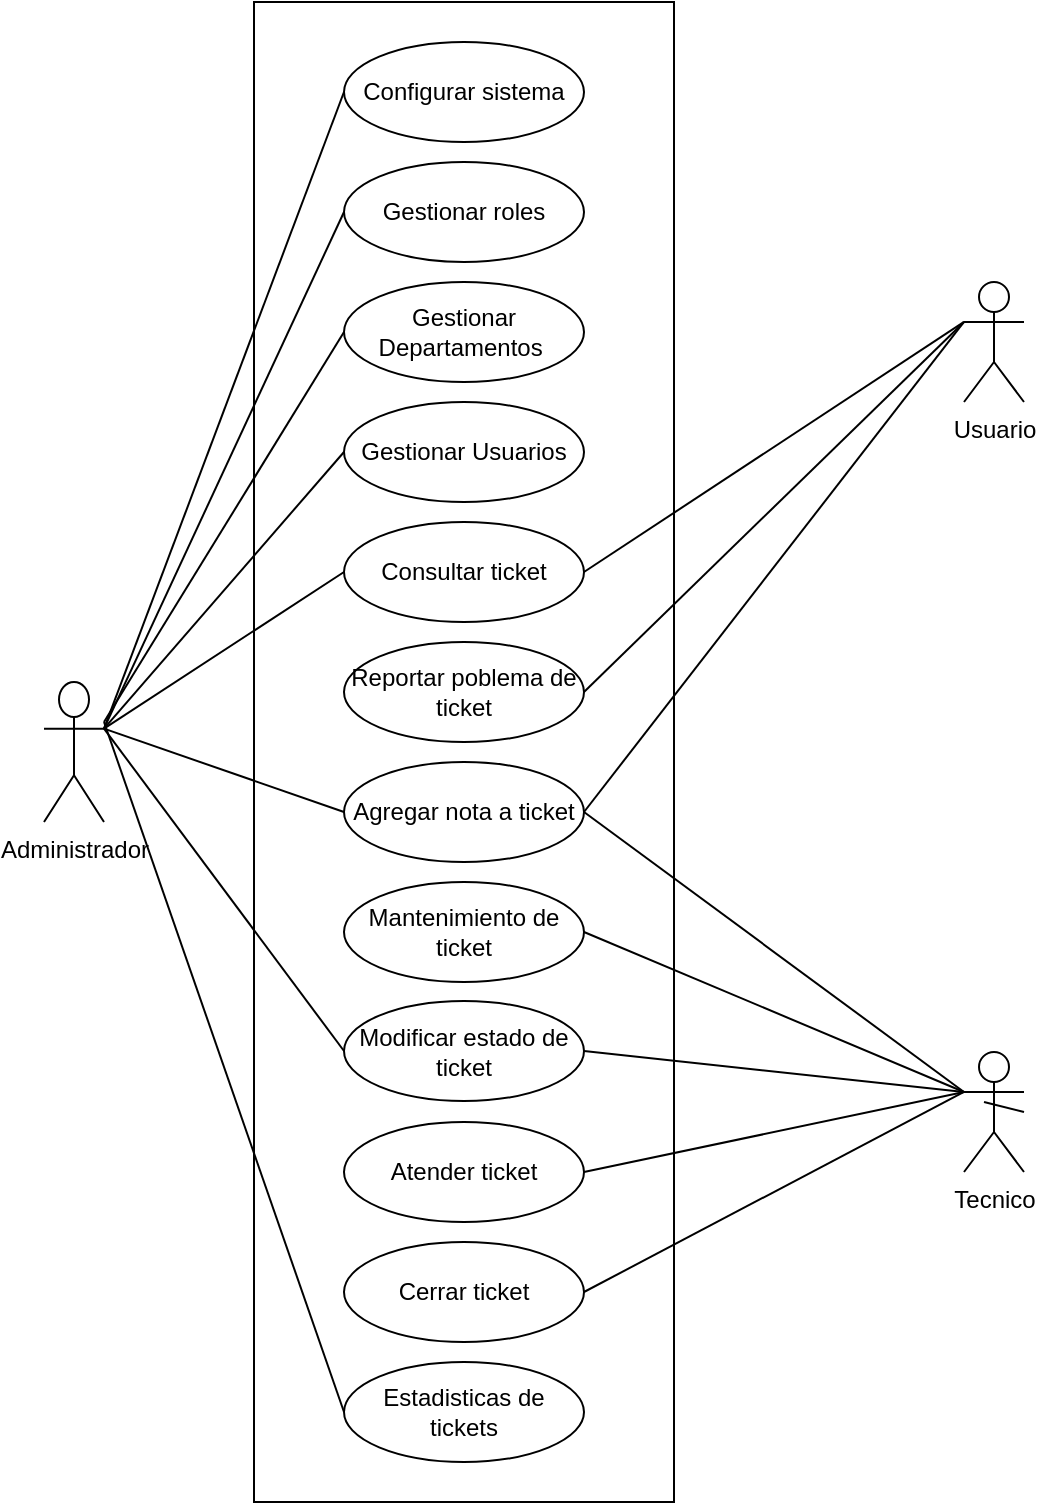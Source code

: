 <mxfile version="26.0.16" pages="2">
  <diagram id="C5RBs43oDa-KdzZeNtuy" name="Page-1">
    <mxGraphModel dx="669" dy="782" grid="1" gridSize="10" guides="1" tooltips="1" connect="1" arrows="1" fold="1" page="1" pageScale="1" pageWidth="827" pageHeight="1169" math="0" shadow="0">
      <root>
        <mxCell id="WIyWlLk6GJQsqaUBKTNV-0" />
        <mxCell id="WIyWlLk6GJQsqaUBKTNV-1" parent="WIyWlLk6GJQsqaUBKTNV-0" />
        <mxCell id="A1SzqL11Ar69Hguqu7M1-0" value="Administrador" style="shape=umlActor;verticalLabelPosition=bottom;verticalAlign=top;html=1;outlineConnect=0;" parent="WIyWlLk6GJQsqaUBKTNV-1" vertex="1">
          <mxGeometry x="70" y="400" width="30" height="70" as="geometry" />
        </mxCell>
        <mxCell id="A1SzqL11Ar69Hguqu7M1-1" value="" style="rounded=0;whiteSpace=wrap;html=1;" parent="WIyWlLk6GJQsqaUBKTNV-1" vertex="1">
          <mxGeometry x="175" y="60" width="210" height="750" as="geometry" />
        </mxCell>
        <mxCell id="A1SzqL11Ar69Hguqu7M1-4" value="Gestionar Departamentos&amp;nbsp;" style="ellipse;whiteSpace=wrap;html=1;" parent="WIyWlLk6GJQsqaUBKTNV-1" vertex="1">
          <mxGeometry x="220" y="200" width="120" height="50" as="geometry" />
        </mxCell>
        <mxCell id="A1SzqL11Ar69Hguqu7M1-5" value="Gestionar roles" style="ellipse;whiteSpace=wrap;html=1;" parent="WIyWlLk6GJQsqaUBKTNV-1" vertex="1">
          <mxGeometry x="220" y="140" width="120" height="50" as="geometry" />
        </mxCell>
        <mxCell id="A1SzqL11Ar69Hguqu7M1-6" value="Configurar sistema" style="ellipse;whiteSpace=wrap;html=1;" parent="WIyWlLk6GJQsqaUBKTNV-1" vertex="1">
          <mxGeometry x="220" y="80" width="120" height="50" as="geometry" />
        </mxCell>
        <mxCell id="A1SzqL11Ar69Hguqu7M1-7" value="Gestionar Usuarios" style="ellipse;whiteSpace=wrap;html=1;" parent="WIyWlLk6GJQsqaUBKTNV-1" vertex="1">
          <mxGeometry x="220" y="260" width="120" height="50" as="geometry" />
        </mxCell>
        <mxCell id="A1SzqL11Ar69Hguqu7M1-10" value="Reportar poblema de ticket" style="ellipse;whiteSpace=wrap;html=1;" parent="WIyWlLk6GJQsqaUBKTNV-1" vertex="1">
          <mxGeometry x="220" y="380" width="120" height="50" as="geometry" />
        </mxCell>
        <mxCell id="A1SzqL11Ar69Hguqu7M1-11" value="Consultar ticket" style="ellipse;whiteSpace=wrap;html=1;" parent="WIyWlLk6GJQsqaUBKTNV-1" vertex="1">
          <mxGeometry x="220" y="320" width="120" height="50" as="geometry" />
        </mxCell>
        <mxCell id="A1SzqL11Ar69Hguqu7M1-13" value="Atender ticket" style="ellipse;whiteSpace=wrap;html=1;" parent="WIyWlLk6GJQsqaUBKTNV-1" vertex="1">
          <mxGeometry x="220" y="620" width="120" height="50" as="geometry" />
        </mxCell>
        <mxCell id="A1SzqL11Ar69Hguqu7M1-14" value="Cerrar ticket" style="ellipse;whiteSpace=wrap;html=1;" parent="WIyWlLk6GJQsqaUBKTNV-1" vertex="1">
          <mxGeometry x="220" y="680" width="120" height="50" as="geometry" />
        </mxCell>
        <mxCell id="A1SzqL11Ar69Hguqu7M1-15" value="Estadisticas de tickets" style="ellipse;whiteSpace=wrap;html=1;" parent="WIyWlLk6GJQsqaUBKTNV-1" vertex="1">
          <mxGeometry x="220" y="740" width="120" height="50" as="geometry" />
        </mxCell>
        <mxCell id="A1SzqL11Ar69Hguqu7M1-17" value="Usuario" style="shape=umlActor;verticalLabelPosition=bottom;verticalAlign=top;html=1;outlineConnect=0;" parent="WIyWlLk6GJQsqaUBKTNV-1" vertex="1">
          <mxGeometry x="530" y="200" width="30" height="60" as="geometry" />
        </mxCell>
        <mxCell id="A1SzqL11Ar69Hguqu7M1-20" value="" style="endArrow=none;html=1;rounded=0;exitX=1;exitY=0.5;exitDx=0;exitDy=0;" parent="WIyWlLk6GJQsqaUBKTNV-1" source="A1SzqL11Ar69Hguqu7M1-18" edge="1">
          <mxGeometry width="50" height="50" relative="1" as="geometry">
            <mxPoint x="310" y="420" as="sourcePoint" />
            <mxPoint x="540" y="610" as="targetPoint" />
          </mxGeometry>
        </mxCell>
        <mxCell id="A1SzqL11Ar69Hguqu7M1-22" value="" style="endArrow=none;html=1;rounded=0;exitX=1;exitY=0.5;exitDx=0;exitDy=0;" parent="WIyWlLk6GJQsqaUBKTNV-1" source="A1SzqL11Ar69Hguqu7M1-13" edge="1">
          <mxGeometry width="50" height="50" relative="1" as="geometry">
            <mxPoint x="310" y="420" as="sourcePoint" />
            <mxPoint x="530" y="605" as="targetPoint" />
          </mxGeometry>
        </mxCell>
        <mxCell id="A1SzqL11Ar69Hguqu7M1-23" value="" style="endArrow=none;html=1;rounded=0;exitX=1;exitY=0.5;exitDx=0;exitDy=0;entryX=0;entryY=0.333;entryDx=0;entryDy=0;entryPerimeter=0;" parent="WIyWlLk6GJQsqaUBKTNV-1" source="A1SzqL11Ar69Hguqu7M1-10" target="A1SzqL11Ar69Hguqu7M1-17" edge="1">
          <mxGeometry width="50" height="50" relative="1" as="geometry">
            <mxPoint x="350" y="470" as="sourcePoint" />
            <mxPoint x="530" y="230" as="targetPoint" />
          </mxGeometry>
        </mxCell>
        <mxCell id="A1SzqL11Ar69Hguqu7M1-24" value="" style="endArrow=none;html=1;rounded=0;entryX=0;entryY=0.333;entryDx=0;entryDy=0;entryPerimeter=0;exitX=1;exitY=0.5;exitDx=0;exitDy=0;" parent="WIyWlLk6GJQsqaUBKTNV-1" source="A1SzqL11Ar69Hguqu7M1-11" target="A1SzqL11Ar69Hguqu7M1-17" edge="1">
          <mxGeometry width="50" height="50" relative="1" as="geometry">
            <mxPoint x="310" y="420" as="sourcePoint" />
            <mxPoint x="360" y="370" as="targetPoint" />
          </mxGeometry>
        </mxCell>
        <mxCell id="A1SzqL11Ar69Hguqu7M1-25" value="" style="endArrow=none;html=1;rounded=0;exitX=0;exitY=0.5;exitDx=0;exitDy=0;" parent="WIyWlLk6GJQsqaUBKTNV-1" source="A1SzqL11Ar69Hguqu7M1-15" edge="1">
          <mxGeometry width="50" height="50" relative="1" as="geometry">
            <mxPoint x="310" y="420" as="sourcePoint" />
            <mxPoint x="100" y="420" as="targetPoint" />
          </mxGeometry>
        </mxCell>
        <mxCell id="A1SzqL11Ar69Hguqu7M1-27" value="" style="endArrow=none;html=1;rounded=0;entryX=0;entryY=0.5;entryDx=0;entryDy=0;exitX=1;exitY=0.333;exitDx=0;exitDy=0;exitPerimeter=0;" parent="WIyWlLk6GJQsqaUBKTNV-1" source="A1SzqL11Ar69Hguqu7M1-0" target="A1SzqL11Ar69Hguqu7M1-7" edge="1">
          <mxGeometry width="50" height="50" relative="1" as="geometry">
            <mxPoint x="310" y="420" as="sourcePoint" />
            <mxPoint x="360" y="370" as="targetPoint" />
          </mxGeometry>
        </mxCell>
        <mxCell id="A1SzqL11Ar69Hguqu7M1-29" value="" style="endArrow=none;html=1;rounded=0;entryX=0;entryY=0.5;entryDx=0;entryDy=0;" parent="WIyWlLk6GJQsqaUBKTNV-1" target="A1SzqL11Ar69Hguqu7M1-4" edge="1">
          <mxGeometry width="50" height="50" relative="1" as="geometry">
            <mxPoint x="100" y="420" as="sourcePoint" />
            <mxPoint x="360" y="370" as="targetPoint" />
          </mxGeometry>
        </mxCell>
        <mxCell id="A1SzqL11Ar69Hguqu7M1-30" value="" style="endArrow=none;html=1;rounded=0;exitX=1;exitY=0.333;exitDx=0;exitDy=0;exitPerimeter=0;entryX=0;entryY=0.5;entryDx=0;entryDy=0;" parent="WIyWlLk6GJQsqaUBKTNV-1" source="A1SzqL11Ar69Hguqu7M1-0" target="A1SzqL11Ar69Hguqu7M1-5" edge="1">
          <mxGeometry width="50" height="50" relative="1" as="geometry">
            <mxPoint x="310" y="420" as="sourcePoint" />
            <mxPoint x="360" y="370" as="targetPoint" />
          </mxGeometry>
        </mxCell>
        <mxCell id="A1SzqL11Ar69Hguqu7M1-31" value="" style="endArrow=none;html=1;rounded=0;exitX=1;exitY=0.333;exitDx=0;exitDy=0;exitPerimeter=0;entryX=0;entryY=0.5;entryDx=0;entryDy=0;" parent="WIyWlLk6GJQsqaUBKTNV-1" source="A1SzqL11Ar69Hguqu7M1-0" target="A1SzqL11Ar69Hguqu7M1-6" edge="1">
          <mxGeometry width="50" height="50" relative="1" as="geometry">
            <mxPoint x="310" y="420" as="sourcePoint" />
            <mxPoint x="360" y="370" as="targetPoint" />
          </mxGeometry>
        </mxCell>
        <mxCell id="A1SzqL11Ar69Hguqu7M1-33" value="" style="endArrow=none;html=1;rounded=0;exitX=1;exitY=0.5;exitDx=0;exitDy=0;entryX=0;entryY=0.333;entryDx=0;entryDy=0;entryPerimeter=0;" parent="WIyWlLk6GJQsqaUBKTNV-1" source="A1SzqL11Ar69Hguqu7M1-34" target="A1SzqL11Ar69Hguqu7M1-18" edge="1">
          <mxGeometry width="50" height="50" relative="1" as="geometry">
            <mxPoint x="500" y="510" as="sourcePoint" />
            <mxPoint x="540" y="610" as="targetPoint" />
          </mxGeometry>
        </mxCell>
        <mxCell id="A1SzqL11Ar69Hguqu7M1-18" value="Tecnico" style="shape=umlActor;verticalLabelPosition=bottom;verticalAlign=top;html=1;outlineConnect=0;" parent="WIyWlLk6GJQsqaUBKTNV-1" vertex="1">
          <mxGeometry x="530" y="585" width="30" height="60" as="geometry" />
        </mxCell>
        <mxCell id="A1SzqL11Ar69Hguqu7M1-34" value="Mantenimiento de ticket" style="ellipse;whiteSpace=wrap;html=1;" parent="WIyWlLk6GJQsqaUBKTNV-1" vertex="1">
          <mxGeometry x="220" y="500" width="120" height="50" as="geometry" />
        </mxCell>
        <mxCell id="A1SzqL11Ar69Hguqu7M1-35" value="" style="endArrow=none;html=1;rounded=0;entryX=0;entryY=0.333;entryDx=0;entryDy=0;entryPerimeter=0;exitX=1;exitY=0.5;exitDx=0;exitDy=0;" parent="WIyWlLk6GJQsqaUBKTNV-1" source="A1SzqL11Ar69Hguqu7M1-14" target="A1SzqL11Ar69Hguqu7M1-18" edge="1">
          <mxGeometry width="50" height="50" relative="1" as="geometry">
            <mxPoint x="290" y="560" as="sourcePoint" />
            <mxPoint x="340" y="510" as="targetPoint" />
          </mxGeometry>
        </mxCell>
        <mxCell id="A1SzqL11Ar69Hguqu7M1-36" value="Agregar nota a ticket" style="ellipse;whiteSpace=wrap;html=1;" parent="WIyWlLk6GJQsqaUBKTNV-1" vertex="1">
          <mxGeometry x="220" y="440" width="120" height="50" as="geometry" />
        </mxCell>
        <mxCell id="A1SzqL11Ar69Hguqu7M1-37" value="Modificar estado de ticket" style="ellipse;whiteSpace=wrap;html=1;" parent="WIyWlLk6GJQsqaUBKTNV-1" vertex="1">
          <mxGeometry x="220" y="559.5" width="120" height="50" as="geometry" />
        </mxCell>
        <mxCell id="A1SzqL11Ar69Hguqu7M1-39" value="" style="endArrow=none;html=1;rounded=0;exitX=1;exitY=0.5;exitDx=0;exitDy=0;entryX=0;entryY=0.333;entryDx=0;entryDy=0;entryPerimeter=0;" parent="WIyWlLk6GJQsqaUBKTNV-1" source="A1SzqL11Ar69Hguqu7M1-37" target="A1SzqL11Ar69Hguqu7M1-18" edge="1">
          <mxGeometry width="50" height="50" relative="1" as="geometry">
            <mxPoint x="290" y="500" as="sourcePoint" />
            <mxPoint x="530" y="600" as="targetPoint" />
          </mxGeometry>
        </mxCell>
        <mxCell id="A1SzqL11Ar69Hguqu7M1-40" value="" style="endArrow=none;html=1;rounded=0;entryX=0;entryY=0.5;entryDx=0;entryDy=0;exitX=1;exitY=0.333;exitDx=0;exitDy=0;exitPerimeter=0;" parent="WIyWlLk6GJQsqaUBKTNV-1" source="A1SzqL11Ar69Hguqu7M1-0" target="A1SzqL11Ar69Hguqu7M1-37" edge="1">
          <mxGeometry width="50" height="50" relative="1" as="geometry">
            <mxPoint x="100" y="420" as="sourcePoint" />
            <mxPoint x="340" y="450" as="targetPoint" />
          </mxGeometry>
        </mxCell>
        <mxCell id="A1SzqL11Ar69Hguqu7M1-41" value="" style="endArrow=none;html=1;rounded=0;entryX=0;entryY=0.5;entryDx=0;entryDy=0;exitX=1;exitY=0.333;exitDx=0;exitDy=0;exitPerimeter=0;" parent="WIyWlLk6GJQsqaUBKTNV-1" source="A1SzqL11Ar69Hguqu7M1-0" target="A1SzqL11Ar69Hguqu7M1-11" edge="1">
          <mxGeometry width="50" height="50" relative="1" as="geometry">
            <mxPoint x="100" y="430" as="sourcePoint" />
            <mxPoint x="340" y="450" as="targetPoint" />
          </mxGeometry>
        </mxCell>
        <mxCell id="A1SzqL11Ar69Hguqu7M1-42" value="" style="endArrow=none;html=1;rounded=0;exitX=1;exitY=0.5;exitDx=0;exitDy=0;entryX=0;entryY=0.333;entryDx=0;entryDy=0;entryPerimeter=0;" parent="WIyWlLk6GJQsqaUBKTNV-1" source="A1SzqL11Ar69Hguqu7M1-36" target="A1SzqL11Ar69Hguqu7M1-17" edge="1">
          <mxGeometry width="50" height="50" relative="1" as="geometry">
            <mxPoint x="290" y="620" as="sourcePoint" />
            <mxPoint x="340" y="570" as="targetPoint" />
          </mxGeometry>
        </mxCell>
        <mxCell id="A1SzqL11Ar69Hguqu7M1-43" value="" style="endArrow=none;html=1;rounded=0;entryX=0;entryY=0.333;entryDx=0;entryDy=0;entryPerimeter=0;exitX=1;exitY=0.5;exitDx=0;exitDy=0;" parent="WIyWlLk6GJQsqaUBKTNV-1" source="A1SzqL11Ar69Hguqu7M1-36" target="A1SzqL11Ar69Hguqu7M1-18" edge="1">
          <mxGeometry width="50" height="50" relative="1" as="geometry">
            <mxPoint x="290" y="620" as="sourcePoint" />
            <mxPoint x="340" y="570" as="targetPoint" />
          </mxGeometry>
        </mxCell>
        <mxCell id="A1SzqL11Ar69Hguqu7M1-44" value="" style="endArrow=none;html=1;rounded=0;exitX=1;exitY=0.333;exitDx=0;exitDy=0;exitPerimeter=0;entryX=0;entryY=0.5;entryDx=0;entryDy=0;" parent="WIyWlLk6GJQsqaUBKTNV-1" source="A1SzqL11Ar69Hguqu7M1-0" target="A1SzqL11Ar69Hguqu7M1-36" edge="1">
          <mxGeometry width="50" height="50" relative="1" as="geometry">
            <mxPoint x="290" y="620" as="sourcePoint" />
            <mxPoint x="340" y="570" as="targetPoint" />
          </mxGeometry>
        </mxCell>
      </root>
    </mxGraphModel>
  </diagram>
  <diagram id="zo5zTsQutZLjltLlOjby" name="Página-2">
    <mxGraphModel dx="435" dy="508" grid="1" gridSize="10" guides="1" tooltips="1" connect="1" arrows="1" fold="1" page="1" pageScale="1" pageWidth="827" pageHeight="1169" math="0" shadow="0">
      <root>
        <mxCell id="0" />
        <mxCell id="1" parent="0" />
        <mxCell id="g1OMS_MELtEssCGTy0on-1" value="Tecnico" style="swimlane;fontStyle=1;align=center;verticalAlign=top;childLayout=stackLayout;horizontal=1;startSize=26;horizontalStack=0;resizeParent=1;resizeParentMax=0;resizeLast=0;collapsible=1;marginBottom=0;whiteSpace=wrap;html=1;" parent="1" vertex="1">
          <mxGeometry x="477" y="289.01" width="160" height="112" as="geometry" />
        </mxCell>
        <mxCell id="g1OMS_MELtEssCGTy0on-3" value="" style="line;strokeWidth=1;fillColor=none;align=left;verticalAlign=middle;spacingTop=-1;spacingLeft=3;spacingRight=3;rotatable=0;labelPosition=right;points=[];portConstraint=eastwest;strokeColor=inherit;" parent="g1OMS_MELtEssCGTy0on-1" vertex="1">
          <mxGeometry y="26" width="160" height="8" as="geometry" />
        </mxCell>
        <mxCell id="g1OMS_MELtEssCGTy0on-4" value="atenderTicket()&lt;span style=&quot;color: rgba(0, 0, 0, 0); font-family: monospace; font-size: 0px; text-wrap-mode: nowrap;&quot;&gt;%3CmxGraphModel%3E%3Croot%3E%3CmxCell%20id%3D%220%22%2F%3E%3CmxCell%20id%3D%221%22%20parent%3D%220%22%2F%3E%3CmxCell%20id%3D%222%22%20value%3D%22configurarSistema()%22%20style%3D%22text%3BstrokeColor%3Dnone%3BfillColor%3Dnone%3Balign%3Dleft%3BverticalAlign%3Dtop%3BspacingLeft%3D4%3BspacingRight%3D4%3Boverflow%3Dhidden%3Brotatable%3D0%3Bpoints%3D%5B%5B0%2C0.5%5D%2C%5B1%2C0.5%5D%5D%3BportConstraint%3Deastwest%3BwhiteSpace%3Dwrap%3Bhtml%3D1%3B%22%20vertex%3D%221%22%20parent%3D%221%22%3E%3CmxGeometry%20x%3D%2240%22%20y%3D%22274%22%20width%3D%22160%22%20height%3D%2226%22%20as%3D%22geometry%22%2F%3E%3C%2FmxCell%3E%3C%2Froot%3E%3C%2FmxGraphModel%3E&lt;/span&gt;" style="text;strokeColor=none;fillColor=none;align=left;verticalAlign=top;spacingLeft=4;spacingRight=4;overflow=hidden;rotatable=0;points=[[0,0.5],[1,0.5]];portConstraint=eastwest;whiteSpace=wrap;html=1;" parent="g1OMS_MELtEssCGTy0on-1" vertex="1">
          <mxGeometry y="34" width="160" height="26" as="geometry" />
        </mxCell>
        <mxCell id="g1OMS_MELtEssCGTy0on-26" value="cerrarTicket()" style="text;strokeColor=none;fillColor=none;align=left;verticalAlign=top;spacingLeft=4;spacingRight=4;overflow=hidden;rotatable=0;points=[[0,0.5],[1,0.5]];portConstraint=eastwest;whiteSpace=wrap;html=1;" parent="g1OMS_MELtEssCGTy0on-1" vertex="1">
          <mxGeometry y="60" width="160" height="26" as="geometry" />
        </mxCell>
        <mxCell id="g1OMS_MELtEssCGTy0on-27" value="modificarEstadoTicket()" style="text;strokeColor=none;fillColor=none;align=left;verticalAlign=top;spacingLeft=4;spacingRight=4;overflow=hidden;rotatable=0;points=[[0,0.5],[1,0.5]];portConstraint=eastwest;whiteSpace=wrap;html=1;" parent="g1OMS_MELtEssCGTy0on-1" vertex="1">
          <mxGeometry y="86" width="160" height="26" as="geometry" />
        </mxCell>
        <mxCell id="g1OMS_MELtEssCGTy0on-5" value="Administrador" style="swimlane;fontStyle=1;align=center;verticalAlign=top;childLayout=stackLayout;horizontal=1;startSize=26;horizontalStack=0;resizeParent=1;resizeParentMax=0;resizeLast=0;collapsible=1;marginBottom=0;whiteSpace=wrap;html=1;" parent="1" vertex="1">
          <mxGeometry x="120" y="289.01" width="160" height="138" as="geometry" />
        </mxCell>
        <mxCell id="g1OMS_MELtEssCGTy0on-7" value="" style="line;strokeWidth=1;fillColor=none;align=left;verticalAlign=middle;spacingTop=-1;spacingLeft=3;spacingRight=3;rotatable=0;labelPosition=right;points=[];portConstraint=eastwest;strokeColor=inherit;" parent="g1OMS_MELtEssCGTy0on-5" vertex="1">
          <mxGeometry y="26" width="160" height="8" as="geometry" />
        </mxCell>
        <mxCell id="g1OMS_MELtEssCGTy0on-8" value="configurarSistema()" style="text;strokeColor=none;fillColor=none;align=left;verticalAlign=top;spacingLeft=4;spacingRight=4;overflow=hidden;rotatable=0;points=[[0,0.5],[1,0.5]];portConstraint=eastwest;whiteSpace=wrap;html=1;" parent="g1OMS_MELtEssCGTy0on-5" vertex="1">
          <mxGeometry y="34" width="160" height="26" as="geometry" />
        </mxCell>
        <mxCell id="g1OMS_MELtEssCGTy0on-23" value="gestionarRoles()" style="text;strokeColor=none;fillColor=none;align=left;verticalAlign=top;spacingLeft=4;spacingRight=4;overflow=hidden;rotatable=0;points=[[0,0.5],[1,0.5]];portConstraint=eastwest;whiteSpace=wrap;html=1;" parent="g1OMS_MELtEssCGTy0on-5" vertex="1">
          <mxGeometry y="60" width="160" height="26" as="geometry" />
        </mxCell>
        <mxCell id="g1OMS_MELtEssCGTy0on-25" value="gestionarDepartamentos()" style="text;strokeColor=none;fillColor=none;align=left;verticalAlign=top;spacingLeft=4;spacingRight=4;overflow=hidden;rotatable=0;points=[[0,0.5],[1,0.5]];portConstraint=eastwest;whiteSpace=wrap;html=1;" parent="g1OMS_MELtEssCGTy0on-5" vertex="1">
          <mxGeometry y="86" width="160" height="26" as="geometry" />
        </mxCell>
        <mxCell id="g1OMS_MELtEssCGTy0on-24" value="gestionarUsuarios()" style="text;strokeColor=none;fillColor=none;align=left;verticalAlign=top;spacingLeft=4;spacingRight=4;overflow=hidden;rotatable=0;points=[[0,0.5],[1,0.5]];portConstraint=eastwest;whiteSpace=wrap;html=1;" parent="g1OMS_MELtEssCGTy0on-5" vertex="1">
          <mxGeometry y="112" width="160" height="26" as="geometry" />
        </mxCell>
        <mxCell id="g1OMS_MELtEssCGTy0on-9" value="Usuario" style="swimlane;fontStyle=1;align=center;verticalAlign=top;childLayout=stackLayout;horizontal=1;startSize=26;horizontalStack=0;resizeParent=1;resizeParentMax=0;resizeLast=0;collapsible=1;marginBottom=0;whiteSpace=wrap;html=1;" parent="1" vertex="1">
          <mxGeometry x="200" width="160" height="196" as="geometry" />
        </mxCell>
        <mxCell id="g1OMS_MELtEssCGTy0on-10" value="- Id : int" style="text;strokeColor=none;fillColor=none;align=left;verticalAlign=top;spacingLeft=4;spacingRight=4;overflow=hidden;rotatable=0;points=[[0,0.5],[1,0.5]];portConstraint=eastwest;whiteSpace=wrap;html=1;" parent="g1OMS_MELtEssCGTy0on-9" vertex="1">
          <mxGeometry y="26" width="160" height="26" as="geometry" />
        </mxCell>
        <mxCell id="g1OMS_MELtEssCGTy0on-13" value="- Nombre: String" style="text;strokeColor=none;fillColor=none;align=left;verticalAlign=top;spacingLeft=4;spacingRight=4;overflow=hidden;rotatable=0;points=[[0,0.5],[1,0.5]];portConstraint=eastwest;whiteSpace=wrap;html=1;" parent="g1OMS_MELtEssCGTy0on-9" vertex="1">
          <mxGeometry y="52" width="160" height="26" as="geometry" />
        </mxCell>
        <mxCell id="g1OMS_MELtEssCGTy0on-14" value="- Correo : String" style="text;strokeColor=none;fillColor=none;align=left;verticalAlign=top;spacingLeft=4;spacingRight=4;overflow=hidden;rotatable=0;points=[[0,0.5],[1,0.5]];portConstraint=eastwest;whiteSpace=wrap;html=1;" parent="g1OMS_MELtEssCGTy0on-9" vertex="1">
          <mxGeometry y="78" width="160" height="26" as="geometry" />
        </mxCell>
        <mxCell id="g1OMS_MELtEssCGTy0on-11" value="" style="line;strokeWidth=1;fillColor=none;align=left;verticalAlign=middle;spacingTop=-1;spacingLeft=3;spacingRight=3;rotatable=0;labelPosition=right;points=[];portConstraint=eastwest;strokeColor=inherit;" parent="g1OMS_MELtEssCGTy0on-9" vertex="1">
          <mxGeometry y="104" width="160" height="8" as="geometry" />
        </mxCell>
        <mxCell id="g1OMS_MELtEssCGTy0on-12" value="+ iniciarSesion()" style="text;strokeColor=none;fillColor=none;align=left;verticalAlign=top;spacingLeft=4;spacingRight=4;overflow=hidden;rotatable=0;points=[[0,0.5],[1,0.5]];portConstraint=eastwest;whiteSpace=wrap;html=1;" parent="g1OMS_MELtEssCGTy0on-9" vertex="1">
          <mxGeometry y="112" width="160" height="28" as="geometry" />
        </mxCell>
        <mxCell id="g1OMS_MELtEssCGTy0on-102" value="+ crearTicket()" style="text;strokeColor=none;fillColor=none;align=left;verticalAlign=top;spacingLeft=4;spacingRight=4;overflow=hidden;rotatable=0;points=[[0,0.5],[1,0.5]];portConstraint=eastwest;whiteSpace=wrap;html=1;" parent="g1OMS_MELtEssCGTy0on-9" vertex="1">
          <mxGeometry y="140" width="160" height="28" as="geometry" />
        </mxCell>
        <mxCell id="g1OMS_MELtEssCGTy0on-103" value="+ consultarTicket()" style="text;strokeColor=none;fillColor=none;align=left;verticalAlign=top;spacingLeft=4;spacingRight=4;overflow=hidden;rotatable=0;points=[[0,0.5],[1,0.5]];portConstraint=eastwest;whiteSpace=wrap;html=1;" parent="g1OMS_MELtEssCGTy0on-9" vertex="1">
          <mxGeometry y="168" width="160" height="28" as="geometry" />
        </mxCell>
        <mxCell id="g1OMS_MELtEssCGTy0on-16" value="Reporte" style="swimlane;fontStyle=1;align=center;verticalAlign=top;childLayout=stackLayout;horizontal=1;startSize=26;horizontalStack=0;resizeParent=1;resizeParentMax=0;resizeLast=0;collapsible=1;marginBottom=0;whiteSpace=wrap;html=1;" parent="1" vertex="1">
          <mxGeometry x="30" y="498.99" width="160" height="138" as="geometry" />
        </mxCell>
        <mxCell id="g1OMS_MELtEssCGTy0on-17" value="Id: int" style="text;strokeColor=none;fillColor=none;align=left;verticalAlign=top;spacingLeft=4;spacingRight=4;overflow=hidden;rotatable=0;points=[[0,0.5],[1,0.5]];portConstraint=eastwest;whiteSpace=wrap;html=1;" parent="g1OMS_MELtEssCGTy0on-16" vertex="1">
          <mxGeometry y="26" width="160" height="26" as="geometry" />
        </mxCell>
        <mxCell id="g1OMS_MELtEssCGTy0on-18" value="fechaGeneracion : date" style="text;strokeColor=none;fillColor=none;align=left;verticalAlign=top;spacingLeft=4;spacingRight=4;overflow=hidden;rotatable=0;points=[[0,0.5],[1,0.5]];portConstraint=eastwest;whiteSpace=wrap;html=1;" parent="g1OMS_MELtEssCGTy0on-16" vertex="1">
          <mxGeometry y="52" width="160" height="26" as="geometry" />
        </mxCell>
        <mxCell id="g1OMS_MELtEssCGTy0on-19" value="datos: String" style="text;strokeColor=none;fillColor=none;align=left;verticalAlign=top;spacingLeft=4;spacingRight=4;overflow=hidden;rotatable=0;points=[[0,0.5],[1,0.5]];portConstraint=eastwest;whiteSpace=wrap;html=1;" parent="g1OMS_MELtEssCGTy0on-16" vertex="1">
          <mxGeometry y="78" width="160" height="26" as="geometry" />
        </mxCell>
        <mxCell id="g1OMS_MELtEssCGTy0on-21" value="" style="line;strokeWidth=1;fillColor=none;align=left;verticalAlign=middle;spacingTop=-1;spacingLeft=3;spacingRight=3;rotatable=0;labelPosition=right;points=[];portConstraint=eastwest;strokeColor=inherit;" parent="g1OMS_MELtEssCGTy0on-16" vertex="1">
          <mxGeometry y="104" width="160" height="8" as="geometry" />
        </mxCell>
        <mxCell id="g1OMS_MELtEssCGTy0on-22" value="generarReporte()" style="text;strokeColor=none;fillColor=none;align=left;verticalAlign=top;spacingLeft=4;spacingRight=4;overflow=hidden;rotatable=0;points=[[0,0.5],[1,0.5]];portConstraint=eastwest;whiteSpace=wrap;html=1;" parent="g1OMS_MELtEssCGTy0on-16" vertex="1">
          <mxGeometry y="112" width="160" height="26" as="geometry" />
        </mxCell>
        <mxCell id="g1OMS_MELtEssCGTy0on-28" value="Ticket" style="swimlane;fontStyle=1;align=center;verticalAlign=top;childLayout=stackLayout;horizontal=1;startSize=26;horizontalStack=0;resizeParent=1;resizeParentMax=0;resizeLast=0;collapsible=1;marginBottom=0;whiteSpace=wrap;html=1;" parent="1" vertex="1">
          <mxGeometry x="477" y="508" width="160" height="216" as="geometry" />
        </mxCell>
        <mxCell id="g1OMS_MELtEssCGTy0on-29" value="Id : int" style="text;strokeColor=none;fillColor=none;align=left;verticalAlign=top;spacingLeft=4;spacingRight=4;overflow=hidden;rotatable=0;points=[[0,0.5],[1,0.5]];portConstraint=eastwest;whiteSpace=wrap;html=1;" parent="g1OMS_MELtEssCGTy0on-28" vertex="1">
          <mxGeometry y="26" width="160" height="26" as="geometry" />
        </mxCell>
        <mxCell id="g1OMS_MELtEssCGTy0on-30" value="descripcio : String" style="text;strokeColor=none;fillColor=none;align=left;verticalAlign=top;spacingLeft=4;spacingRight=4;overflow=hidden;rotatable=0;points=[[0,0.5],[1,0.5]];portConstraint=eastwest;whiteSpace=wrap;html=1;" parent="g1OMS_MELtEssCGTy0on-28" vertex="1">
          <mxGeometry y="52" width="160" height="26" as="geometry" />
        </mxCell>
        <mxCell id="g1OMS_MELtEssCGTy0on-31" value="estado : boolean" style="text;strokeColor=none;fillColor=none;align=left;verticalAlign=top;spacingLeft=4;spacingRight=4;overflow=hidden;rotatable=0;points=[[0,0.5],[1,0.5]];portConstraint=eastwest;whiteSpace=wrap;html=1;" parent="g1OMS_MELtEssCGTy0on-28" vertex="1">
          <mxGeometry y="78" width="160" height="26" as="geometry" />
        </mxCell>
        <mxCell id="g1OMS_MELtEssCGTy0on-32" value="fechaCreacion : date" style="text;strokeColor=none;fillColor=none;align=left;verticalAlign=top;spacingLeft=4;spacingRight=4;overflow=hidden;rotatable=0;points=[[0,0.5],[1,0.5]];portConstraint=eastwest;whiteSpace=wrap;html=1;" parent="g1OMS_MELtEssCGTy0on-28" vertex="1">
          <mxGeometry y="104" width="160" height="26" as="geometry" />
        </mxCell>
        <mxCell id="g1OMS_MELtEssCGTy0on-35" value="fechaCierre : date" style="text;strokeColor=none;fillColor=none;align=left;verticalAlign=top;spacingLeft=4;spacingRight=4;overflow=hidden;rotatable=0;points=[[0,0.5],[1,0.5]];portConstraint=eastwest;whiteSpace=wrap;html=1;" parent="g1OMS_MELtEssCGTy0on-28" vertex="1">
          <mxGeometry y="130" width="160" height="26" as="geometry" />
        </mxCell>
        <mxCell id="g1OMS_MELtEssCGTy0on-33" value="" style="line;strokeWidth=1;fillColor=none;align=left;verticalAlign=middle;spacingTop=-1;spacingLeft=3;spacingRight=3;rotatable=0;labelPosition=right;points=[];portConstraint=eastwest;strokeColor=inherit;" parent="g1OMS_MELtEssCGTy0on-28" vertex="1">
          <mxGeometry y="156" width="160" height="8" as="geometry" />
        </mxCell>
        <mxCell id="g1OMS_MELtEssCGTy0on-34" value="cambiarEstado()&lt;div&gt;&lt;br&gt;&lt;/div&gt;" style="text;strokeColor=none;fillColor=none;align=left;verticalAlign=top;spacingLeft=4;spacingRight=4;overflow=hidden;rotatable=0;points=[[0,0.5],[1,0.5]];portConstraint=eastwest;whiteSpace=wrap;html=1;" parent="g1OMS_MELtEssCGTy0on-28" vertex="1">
          <mxGeometry y="164" width="160" height="26" as="geometry" />
        </mxCell>
        <mxCell id="g1OMS_MELtEssCGTy0on-36" value="agregarNota()" style="text;strokeColor=none;fillColor=none;align=left;verticalAlign=top;spacingLeft=4;spacingRight=4;overflow=hidden;rotatable=0;points=[[0,0.5],[1,0.5]];portConstraint=eastwest;whiteSpace=wrap;html=1;" parent="g1OMS_MELtEssCGTy0on-28" vertex="1">
          <mxGeometry y="190" width="160" height="26" as="geometry" />
        </mxCell>
        <mxCell id="g1OMS_MELtEssCGTy0on-49" value="EstadoTicket" style="swimlane;fontStyle=1;align=center;verticalAlign=top;childLayout=stackLayout;horizontal=1;startSize=26;horizontalStack=0;resizeParent=1;resizeParentMax=0;resizeLast=0;collapsible=1;marginBottom=0;whiteSpace=wrap;html=1;" parent="1" vertex="1">
          <mxGeometry x="357" y="828" width="160" height="86" as="geometry" />
        </mxCell>
        <mxCell id="g1OMS_MELtEssCGTy0on-50" value="Id: int" style="text;strokeColor=none;fillColor=none;align=left;verticalAlign=top;spacingLeft=4;spacingRight=4;overflow=hidden;rotatable=0;points=[[0,0.5],[1,0.5]];portConstraint=eastwest;whiteSpace=wrap;html=1;" parent="g1OMS_MELtEssCGTy0on-49" vertex="1">
          <mxGeometry y="26" width="160" height="26" as="geometry" />
        </mxCell>
        <mxCell id="g1OMS_MELtEssCGTy0on-53" value="Nombre: String" style="text;strokeColor=none;fillColor=none;align=left;verticalAlign=top;spacingLeft=4;spacingRight=4;overflow=hidden;rotatable=0;points=[[0,0.5],[1,0.5]];portConstraint=eastwest;whiteSpace=wrap;html=1;" parent="g1OMS_MELtEssCGTy0on-49" vertex="1">
          <mxGeometry y="52" width="160" height="26" as="geometry" />
        </mxCell>
        <mxCell id="g1OMS_MELtEssCGTy0on-51" value="" style="line;strokeWidth=1;fillColor=none;align=left;verticalAlign=middle;spacingTop=-1;spacingLeft=3;spacingRight=3;rotatable=0;labelPosition=right;points=[];portConstraint=eastwest;strokeColor=inherit;" parent="g1OMS_MELtEssCGTy0on-49" vertex="1">
          <mxGeometry y="78" width="160" height="8" as="geometry" />
        </mxCell>
        <mxCell id="g1OMS_MELtEssCGTy0on-54" value="Nota" style="swimlane;fontStyle=1;align=center;verticalAlign=top;childLayout=stackLayout;horizontal=1;startSize=26;horizontalStack=0;resizeParent=1;resizeParentMax=0;resizeLast=0;collapsible=1;marginBottom=0;whiteSpace=wrap;html=1;" parent="1" vertex="1">
          <mxGeometry x="597" y="828" width="160" height="138" as="geometry" />
        </mxCell>
        <mxCell id="g1OMS_MELtEssCGTy0on-55" value="id: int" style="text;strokeColor=none;fillColor=none;align=left;verticalAlign=top;spacingLeft=4;spacingRight=4;overflow=hidden;rotatable=0;points=[[0,0.5],[1,0.5]];portConstraint=eastwest;whiteSpace=wrap;html=1;" parent="g1OMS_MELtEssCGTy0on-54" vertex="1">
          <mxGeometry y="26" width="160" height="26" as="geometry" />
        </mxCell>
        <mxCell id="g1OMS_MELtEssCGTy0on-59" value="contenido: String" style="text;strokeColor=none;fillColor=none;align=left;verticalAlign=top;spacingLeft=4;spacingRight=4;overflow=hidden;rotatable=0;points=[[0,0.5],[1,0.5]];portConstraint=eastwest;whiteSpace=wrap;html=1;" parent="g1OMS_MELtEssCGTy0on-54" vertex="1">
          <mxGeometry y="52" width="160" height="26" as="geometry" />
        </mxCell>
        <mxCell id="g1OMS_MELtEssCGTy0on-58" value="fecha: date" style="text;strokeColor=none;fillColor=none;align=left;verticalAlign=top;spacingLeft=4;spacingRight=4;overflow=hidden;rotatable=0;points=[[0,0.5],[1,0.5]];portConstraint=eastwest;whiteSpace=wrap;html=1;" parent="g1OMS_MELtEssCGTy0on-54" vertex="1">
          <mxGeometry y="78" width="160" height="26" as="geometry" />
        </mxCell>
        <mxCell id="g1OMS_MELtEssCGTy0on-56" value="" style="line;strokeWidth=1;fillColor=none;align=left;verticalAlign=middle;spacingTop=-1;spacingLeft=3;spacingRight=3;rotatable=0;labelPosition=right;points=[];portConstraint=eastwest;strokeColor=inherit;" parent="g1OMS_MELtEssCGTy0on-54" vertex="1">
          <mxGeometry y="104" width="160" height="8" as="geometry" />
        </mxCell>
        <mxCell id="g1OMS_MELtEssCGTy0on-57" value="adjuntarArchivo()" style="text;strokeColor=none;fillColor=none;align=left;verticalAlign=top;spacingLeft=4;spacingRight=4;overflow=hidden;rotatable=0;points=[[0,0.5],[1,0.5]];portConstraint=eastwest;whiteSpace=wrap;html=1;" parent="g1OMS_MELtEssCGTy0on-54" vertex="1">
          <mxGeometry y="112" width="160" height="26" as="geometry" />
        </mxCell>
        <mxCell id="g1OMS_MELtEssCGTy0on-74" value="" style="shape=flexArrow;endArrow=classic;html=1;rounded=0;endWidth=23;endSize=8.86;width=1;exitX=0.5;exitY=0;exitDx=0;exitDy=0;entryX=0.481;entryY=1.155;entryDx=0;entryDy=0;entryPerimeter=0;" parent="1" source="g1OMS_MELtEssCGTy0on-5" target="g1OMS_MELtEssCGTy0on-103" edge="1">
          <mxGeometry width="50" height="50" relative="1" as="geometry">
            <mxPoint x="120" y="242" as="sourcePoint" />
            <mxPoint x="280" y="180" as="targetPoint" />
            <Array as="points" />
          </mxGeometry>
        </mxCell>
        <mxCell id="g1OMS_MELtEssCGTy0on-76" value="" style="shape=flexArrow;endArrow=classic;html=1;rounded=0;endWidth=23;endSize=8.86;width=1;entryX=0.492;entryY=1.155;entryDx=0;entryDy=0;entryPerimeter=0;exitX=0.5;exitY=0;exitDx=0;exitDy=0;" parent="1" source="g1OMS_MELtEssCGTy0on-1" target="g1OMS_MELtEssCGTy0on-103" edge="1">
          <mxGeometry width="50" height="50" relative="1" as="geometry">
            <mxPoint x="297" y="284" as="sourcePoint" />
            <mxPoint x="435.08" y="211.998" as="targetPoint" />
            <Array as="points" />
          </mxGeometry>
        </mxCell>
        <mxCell id="g1OMS_MELtEssCGTy0on-88" value="" style="endArrow=none;html=1;rounded=0;entryX=0.5;entryY=1.077;entryDx=0;entryDy=0;entryPerimeter=0;exitX=0.5;exitY=0;exitDx=0;exitDy=0;" parent="1" source="g1OMS_MELtEssCGTy0on-28" target="g1OMS_MELtEssCGTy0on-27" edge="1">
          <mxGeometry width="50" height="50" relative="1" as="geometry">
            <mxPoint x="437" y="468" as="sourcePoint" />
            <mxPoint x="487" y="418" as="targetPoint" />
          </mxGeometry>
        </mxCell>
        <mxCell id="g1OMS_MELtEssCGTy0on-89" value="Asignado" style="edgeLabel;html=1;align=center;verticalAlign=middle;resizable=0;points=[];" parent="g1OMS_MELtEssCGTy0on-88" vertex="1" connectable="0">
          <mxGeometry y="-1" relative="1" as="geometry">
            <mxPoint as="offset" />
          </mxGeometry>
        </mxCell>
        <mxCell id="g1OMS_MELtEssCGTy0on-90" value="*" style="text;html=1;align=center;verticalAlign=middle;whiteSpace=wrap;rounded=0;" parent="1" vertex="1">
          <mxGeometry x="532" y="488" width="25" height="19.01" as="geometry" />
        </mxCell>
        <mxCell id="g1OMS_MELtEssCGTy0on-91" value="1" style="text;html=1;align=center;verticalAlign=middle;whiteSpace=wrap;rounded=0;" parent="1" vertex="1">
          <mxGeometry x="537" y="407.01" width="20" height="20" as="geometry" />
        </mxCell>
        <mxCell id="g1OMS_MELtEssCGTy0on-92" value="" style="endArrow=none;html=1;rounded=0;entryX=0.494;entryY=0.962;entryDx=0;entryDy=0;entryPerimeter=0;exitX=0.5;exitY=0;exitDx=0;exitDy=0;" parent="1" source="g1OMS_MELtEssCGTy0on-49" target="g1OMS_MELtEssCGTy0on-36" edge="1">
          <mxGeometry width="50" height="50" relative="1" as="geometry">
            <mxPoint x="467" y="858" as="sourcePoint" />
            <mxPoint x="517" y="808" as="targetPoint" />
          </mxGeometry>
        </mxCell>
        <mxCell id="g1OMS_MELtEssCGTy0on-93" value="Tiene" style="edgeLabel;html=1;align=center;verticalAlign=middle;resizable=0;points=[];" parent="g1OMS_MELtEssCGTy0on-92" vertex="1" connectable="0">
          <mxGeometry x="0.018" y="-1" relative="1" as="geometry">
            <mxPoint as="offset" />
          </mxGeometry>
        </mxCell>
        <mxCell id="g1OMS_MELtEssCGTy0on-94" value="1" style="text;html=1;align=center;verticalAlign=middle;whiteSpace=wrap;rounded=0;" parent="1" vertex="1">
          <mxGeometry x="527" y="728" width="20" height="10" as="geometry" />
        </mxCell>
        <mxCell id="g1OMS_MELtEssCGTy0on-95" value="1" style="text;html=1;align=center;verticalAlign=middle;whiteSpace=wrap;rounded=0;" parent="1" vertex="1">
          <mxGeometry x="427" y="808" width="20" height="20" as="geometry" />
        </mxCell>
        <mxCell id="g1OMS_MELtEssCGTy0on-96" value="" style="endArrow=none;html=1;rounded=0;entryX=0.513;entryY=0.923;entryDx=0;entryDy=0;entryPerimeter=0;exitX=0.5;exitY=0;exitDx=0;exitDy=0;" parent="1" source="g1OMS_MELtEssCGTy0on-54" target="g1OMS_MELtEssCGTy0on-36" edge="1">
          <mxGeometry width="50" height="50" relative="1" as="geometry">
            <mxPoint x="657" y="808" as="sourcePoint" />
            <mxPoint x="707" y="758" as="targetPoint" />
          </mxGeometry>
        </mxCell>
        <mxCell id="g1OMS_MELtEssCGTy0on-97" value="Contiene" style="edgeLabel;html=1;align=center;verticalAlign=middle;resizable=0;points=[];" parent="g1OMS_MELtEssCGTy0on-96" vertex="1" connectable="0">
          <mxGeometry x="-0.017" y="-1" relative="1" as="geometry">
            <mxPoint as="offset" />
          </mxGeometry>
        </mxCell>
        <mxCell id="g1OMS_MELtEssCGTy0on-98" value="1" style="text;html=1;align=center;verticalAlign=middle;whiteSpace=wrap;rounded=0;" parent="1" vertex="1">
          <mxGeometry x="577" y="724" width="20" height="20" as="geometry" />
        </mxCell>
        <mxCell id="g1OMS_MELtEssCGTy0on-99" value="*" style="text;html=1;align=center;verticalAlign=middle;whiteSpace=wrap;rounded=0;" parent="1" vertex="1">
          <mxGeometry x="667" y="808" width="20" height="20" as="geometry" />
        </mxCell>
        <mxCell id="g1OMS_MELtEssCGTy0on-105" value="" style="endArrow=classic;html=1;rounded=0;entryX=0.5;entryY=1;entryDx=0;entryDy=0;" parent="1" target="g1OMS_MELtEssCGTy0on-95" edge="1">
          <mxGeometry width="50" height="50" relative="1" as="geometry">
            <mxPoint x="487" y="788" as="sourcePoint" />
            <mxPoint x="487" y="788" as="targetPoint" />
          </mxGeometry>
        </mxCell>
        <mxCell id="g1OMS_MELtEssCGTy0on-106" value="" style="endArrow=classic;html=1;rounded=0;entryX=0.5;entryY=1;entryDx=0;entryDy=0;" parent="1" target="g1OMS_MELtEssCGTy0on-99" edge="1">
          <mxGeometry width="50" height="50" relative="1" as="geometry">
            <mxPoint x="627" y="778" as="sourcePoint" />
            <mxPoint x="487" y="788" as="targetPoint" />
            <Array as="points">
              <mxPoint x="657" y="808" />
            </Array>
          </mxGeometry>
        </mxCell>
        <mxCell id="g1OMS_MELtEssCGTy0on-108" value="" style="endArrow=classic;html=1;rounded=0;entryX=1;entryY=1;entryDx=0;entryDy=0;" parent="1" target="g1OMS_MELtEssCGTy0on-90" edge="1">
          <mxGeometry width="50" height="50" relative="1" as="geometry">
            <mxPoint x="557" y="468" as="sourcePoint" />
            <mxPoint x="557" y="438" as="targetPoint" />
          </mxGeometry>
        </mxCell>
        <mxCell id="8KE23HzX0k7fRJZplQ7f-12" value="Rol" style="swimlane;fontStyle=1;align=center;verticalAlign=top;childLayout=stackLayout;horizontal=1;startSize=26;horizontalStack=0;resizeParent=1;resizeParentMax=0;resizeLast=0;collapsible=1;marginBottom=0;whiteSpace=wrap;html=1;" parent="1" vertex="1">
          <mxGeometry x="240" y="498.99" width="160" height="112" as="geometry" />
        </mxCell>
        <mxCell id="8KE23HzX0k7fRJZplQ7f-13" value="Id: int" style="text;strokeColor=none;fillColor=none;align=left;verticalAlign=top;spacingLeft=4;spacingRight=4;overflow=hidden;rotatable=0;points=[[0,0.5],[1,0.5]];portConstraint=eastwest;whiteSpace=wrap;html=1;" parent="8KE23HzX0k7fRJZplQ7f-12" vertex="1">
          <mxGeometry y="26" width="160" height="26" as="geometry" />
        </mxCell>
        <mxCell id="8KE23HzX0k7fRJZplQ7f-16" value="nombre : String&lt;span style=&quot;color: rgba(0, 0, 0, 0); font-family: monospace; font-size: 0px; text-wrap-mode: nowrap;&quot;&gt;%3CmxGraphModel%3E%3Croot%3E%3CmxCell%20id%3D%220%22%2F%3E%3CmxCell%20id%3D%221%22%20parent%3D%220%22%2F%3E%3CmxCell%20id%3D%222%22%20value%3D%22Id%3A%20int%22%20style%3D%22text%3BstrokeColor%3Dnone%3BfillColor%3Dnone%3Balign%3Dleft%3BverticalAlign%3Dtop%3BspacingLeft%3D4%3BspacingRight%3D4%3Boverflow%3Dhidden%3Brotatable%3D0%3Bpoints%3D%5B%5B0%2C0.5%5D%2C%5B1%2C0.5%5D%5D%3BportConstraint%3Deastwest%3BwhiteSpace%3Dwrap%3Bhtml%3D1%3B%22%20vertex%3D%221%22%20parent%3D%221%22%3E%3CmxGeometry%20x%3D%22250%22%20y%3D%22596%22%20width%3D%22160%22%20height%3D%2226%22%20as%3D%22geometry%22%2F%3E%3C%2FmxCell%3E%3C%2Froot%3E%3C%2FmxGraphModel%3E&lt;/span&gt;" style="text;strokeColor=none;fillColor=none;align=left;verticalAlign=top;spacingLeft=4;spacingRight=4;overflow=hidden;rotatable=0;points=[[0,0.5],[1,0.5]];portConstraint=eastwest;whiteSpace=wrap;html=1;" parent="8KE23HzX0k7fRJZplQ7f-12" vertex="1">
          <mxGeometry y="52" width="160" height="26" as="geometry" />
        </mxCell>
        <mxCell id="8KE23HzX0k7fRJZplQ7f-17" value="descripcion: String" style="text;strokeColor=none;fillColor=none;align=left;verticalAlign=top;spacingLeft=4;spacingRight=4;overflow=hidden;rotatable=0;points=[[0,0.5],[1,0.5]];portConstraint=eastwest;whiteSpace=wrap;html=1;" parent="8KE23HzX0k7fRJZplQ7f-12" vertex="1">
          <mxGeometry y="78" width="160" height="26" as="geometry" />
        </mxCell>
        <mxCell id="8KE23HzX0k7fRJZplQ7f-14" value="" style="line;strokeWidth=1;fillColor=none;align=left;verticalAlign=middle;spacingTop=-1;spacingLeft=3;spacingRight=3;rotatable=0;labelPosition=right;points=[];portConstraint=eastwest;strokeColor=inherit;" parent="8KE23HzX0k7fRJZplQ7f-12" vertex="1">
          <mxGeometry y="104" width="160" height="8" as="geometry" />
        </mxCell>
        <mxCell id="8KE23HzX0k7fRJZplQ7f-18" value="genera" style="html=1;verticalAlign=bottom;endArrow=block;curved=0;rounded=0;exitX=0.462;exitY=1.081;exitDx=0;exitDy=0;exitPerimeter=0;entryX=0.5;entryY=0;entryDx=0;entryDy=0;" parent="1" source="g1OMS_MELtEssCGTy0on-24" target="g1OMS_MELtEssCGTy0on-16" edge="1">
          <mxGeometry width="80" relative="1" as="geometry">
            <mxPoint x="170" y="600" as="sourcePoint" />
            <mxPoint x="250" y="600" as="targetPoint" />
          </mxGeometry>
        </mxCell>
        <mxCell id="8KE23HzX0k7fRJZplQ7f-19" value="asigna" style="html=1;verticalAlign=bottom;endArrow=block;curved=0;rounded=0;entryX=0.429;entryY=0.019;entryDx=0;entryDy=0;entryPerimeter=0;exitX=0.468;exitY=1.139;exitDx=0;exitDy=0;exitPerimeter=0;" parent="1" source="g1OMS_MELtEssCGTy0on-24" target="8KE23HzX0k7fRJZplQ7f-12" edge="1">
          <mxGeometry width="80" relative="1" as="geometry">
            <mxPoint x="120" y="420" as="sourcePoint" />
            <mxPoint x="250" y="600" as="targetPoint" />
          </mxGeometry>
        </mxCell>
        <mxCell id="8KE23HzX0k7fRJZplQ7f-30" value="Permiso" style="swimlane;fontStyle=1;align=center;verticalAlign=top;childLayout=stackLayout;horizontal=1;startSize=26;horizontalStack=0;resizeParent=1;resizeParentMax=0;resizeLast=0;collapsible=1;marginBottom=0;whiteSpace=wrap;html=1;" parent="1" vertex="1">
          <mxGeometry x="240" y="670" width="160" height="112" as="geometry" />
        </mxCell>
        <mxCell id="8KE23HzX0k7fRJZplQ7f-31" value="Id: int" style="text;strokeColor=none;fillColor=none;align=left;verticalAlign=top;spacingLeft=4;spacingRight=4;overflow=hidden;rotatable=0;points=[[0,0.5],[1,0.5]];portConstraint=eastwest;whiteSpace=wrap;html=1;" parent="8KE23HzX0k7fRJZplQ7f-30" vertex="1">
          <mxGeometry y="26" width="160" height="26" as="geometry" />
        </mxCell>
        <mxCell id="8KE23HzX0k7fRJZplQ7f-32" value="nombre : String&lt;span style=&quot;color: rgba(0, 0, 0, 0); font-family: monospace; font-size: 0px; text-wrap-mode: nowrap;&quot;&gt;%3CmxGraphModel%3E%3Croot%3E%3CmxCell%20id%3D%220%22%2F%3E%3CmxCell%20id%3D%221%22%20parent%3D%220%22%2F%3E%3CmxCell%20id%3D%222%22%20value%3D%22Id%3A%20int%22%20style%3D%22text%3BstrokeColor%3Dnone%3BfillColor%3Dnone%3Balign%3Dleft%3BverticalAlign%3Dtop%3BspacingLeft%3D4%3BspacingRight%3D4%3Boverflow%3Dhidden%3Brotatable%3D0%3Bpoints%3D%5B%5B0%2C0.5%5D%2C%5B1%2C0.5%5D%5D%3BportConstraint%3Deastwest%3BwhiteSpace%3Dwrap%3Bhtml%3D1%3B%22%20vertex%3D%221%22%20parent%3D%221%22%3E%3CmxGeometry%20x%3D%22250%22%20y%3D%22596%22%20width%3D%22160%22%20height%3D%2226%22%20as%3D%22geometry%22%2F%3E%3C%2FmxCell%3E%3C%2Froot%3E%3C%2FmxGraphModel%3E&lt;/span&gt;" style="text;strokeColor=none;fillColor=none;align=left;verticalAlign=top;spacingLeft=4;spacingRight=4;overflow=hidden;rotatable=0;points=[[0,0.5],[1,0.5]];portConstraint=eastwest;whiteSpace=wrap;html=1;" parent="8KE23HzX0k7fRJZplQ7f-30" vertex="1">
          <mxGeometry y="52" width="160" height="26" as="geometry" />
        </mxCell>
        <mxCell id="8KE23HzX0k7fRJZplQ7f-33" value="descripcion: String" style="text;strokeColor=none;fillColor=none;align=left;verticalAlign=top;spacingLeft=4;spacingRight=4;overflow=hidden;rotatable=0;points=[[0,0.5],[1,0.5]];portConstraint=eastwest;whiteSpace=wrap;html=1;" parent="8KE23HzX0k7fRJZplQ7f-30" vertex="1">
          <mxGeometry y="78" width="160" height="26" as="geometry" />
        </mxCell>
        <mxCell id="8KE23HzX0k7fRJZplQ7f-34" value="" style="line;strokeWidth=1;fillColor=none;align=left;verticalAlign=middle;spacingTop=-1;spacingLeft=3;spacingRight=3;rotatable=0;labelPosition=right;points=[];portConstraint=eastwest;strokeColor=inherit;" parent="8KE23HzX0k7fRJZplQ7f-30" vertex="1">
          <mxGeometry y="104" width="160" height="8" as="geometry" />
        </mxCell>
        <mxCell id="8KE23HzX0k7fRJZplQ7f-35" value="" style="endArrow=none;html=1;rounded=0;entryX=0.5;entryY=1;entryDx=0;entryDy=0;exitX=0.5;exitY=0;exitDx=0;exitDy=0;" parent="1" source="8KE23HzX0k7fRJZplQ7f-30" target="8KE23HzX0k7fRJZplQ7f-12" edge="1">
          <mxGeometry width="50" height="50" relative="1" as="geometry">
            <mxPoint x="310" y="680" as="sourcePoint" />
            <mxPoint x="340" y="680" as="targetPoint" />
          </mxGeometry>
        </mxCell>
        <mxCell id="8KE23HzX0k7fRJZplQ7f-36" value="Tiene" style="edgeLabel;html=1;align=center;verticalAlign=middle;resizable=0;points=[];" parent="8KE23HzX0k7fRJZplQ7f-35" vertex="1" connectable="0">
          <mxGeometry x="0.013" y="2" relative="1" as="geometry">
            <mxPoint as="offset" />
          </mxGeometry>
        </mxCell>
        <mxCell id="8KE23HzX0k7fRJZplQ7f-37" value="*" style="text;html=1;align=center;verticalAlign=middle;whiteSpace=wrap;rounded=0;" parent="1" vertex="1">
          <mxGeometry x="300" y="660" width="20" height="10" as="geometry" />
        </mxCell>
        <mxCell id="8KE23HzX0k7fRJZplQ7f-38" value="1" style="text;html=1;align=center;verticalAlign=middle;whiteSpace=wrap;rounded=0;" parent="1" vertex="1">
          <mxGeometry x="320" y="616.99" width="20" height="20" as="geometry" />
        </mxCell>
        <mxCell id="8KE23HzX0k7fRJZplQ7f-39" value="" style="endArrow=none;html=1;rounded=0;entryX=0.5;entryY=1.143;entryDx=0;entryDy=0;entryPerimeter=0;exitX=0.5;exitY=0;exitDx=0;exitDy=0;" parent="1" source="8KE23HzX0k7fRJZplQ7f-12" target="g1OMS_MELtEssCGTy0on-103" edge="1">
          <mxGeometry width="50" height="50" relative="1" as="geometry">
            <mxPoint x="270" y="400" as="sourcePoint" />
            <mxPoint x="320" y="350" as="targetPoint" />
          </mxGeometry>
        </mxCell>
        <mxCell id="8KE23HzX0k7fRJZplQ7f-42" value="Posee" style="edgeLabel;html=1;align=center;verticalAlign=middle;resizable=0;points=[];" parent="8KE23HzX0k7fRJZplQ7f-39" vertex="1" connectable="0">
          <mxGeometry x="-0.015" relative="1" as="geometry">
            <mxPoint as="offset" />
          </mxGeometry>
        </mxCell>
        <mxCell id="8KE23HzX0k7fRJZplQ7f-40" value="1" style="text;html=1;align=center;verticalAlign=middle;whiteSpace=wrap;rounded=0;" parent="1" vertex="1">
          <mxGeometry x="320" y="478.99" width="30" height="20" as="geometry" />
        </mxCell>
        <mxCell id="8KE23HzX0k7fRJZplQ7f-41" value="1" style="text;html=1;align=center;verticalAlign=middle;whiteSpace=wrap;rounded=0;" parent="1" vertex="1">
          <mxGeometry x="290" y="230" width="20" height="20" as="geometry" />
        </mxCell>
      </root>
    </mxGraphModel>
  </diagram>
</mxfile>
